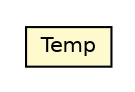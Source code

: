 #!/usr/local/bin/dot
#
# Class diagram 
# Generated by UMLGraph version R5_6_6-8-g8d7759 (http://www.umlgraph.org/)
#

digraph G {
	edge [fontname="Helvetica",fontsize=10,labelfontname="Helvetica",labelfontsize=10];
	node [fontname="Helvetica",fontsize=10,shape=plaintext];
	nodesep=0.25;
	ranksep=0.5;
	// org.dayatang.rule.time.Temp
	c44443 [label=<<table title="org.dayatang.rule.time.Temp" border="0" cellborder="1" cellspacing="0" cellpadding="2" port="p" bgcolor="lemonChiffon" href="./Temp.html">
		<tr><td><table border="0" cellspacing="0" cellpadding="1">
<tr><td align="center" balign="center"> Temp </td></tr>
		</table></td></tr>
		</table>>, URL="./Temp.html", fontname="Helvetica", fontcolor="black", fontsize=10.0];
}

